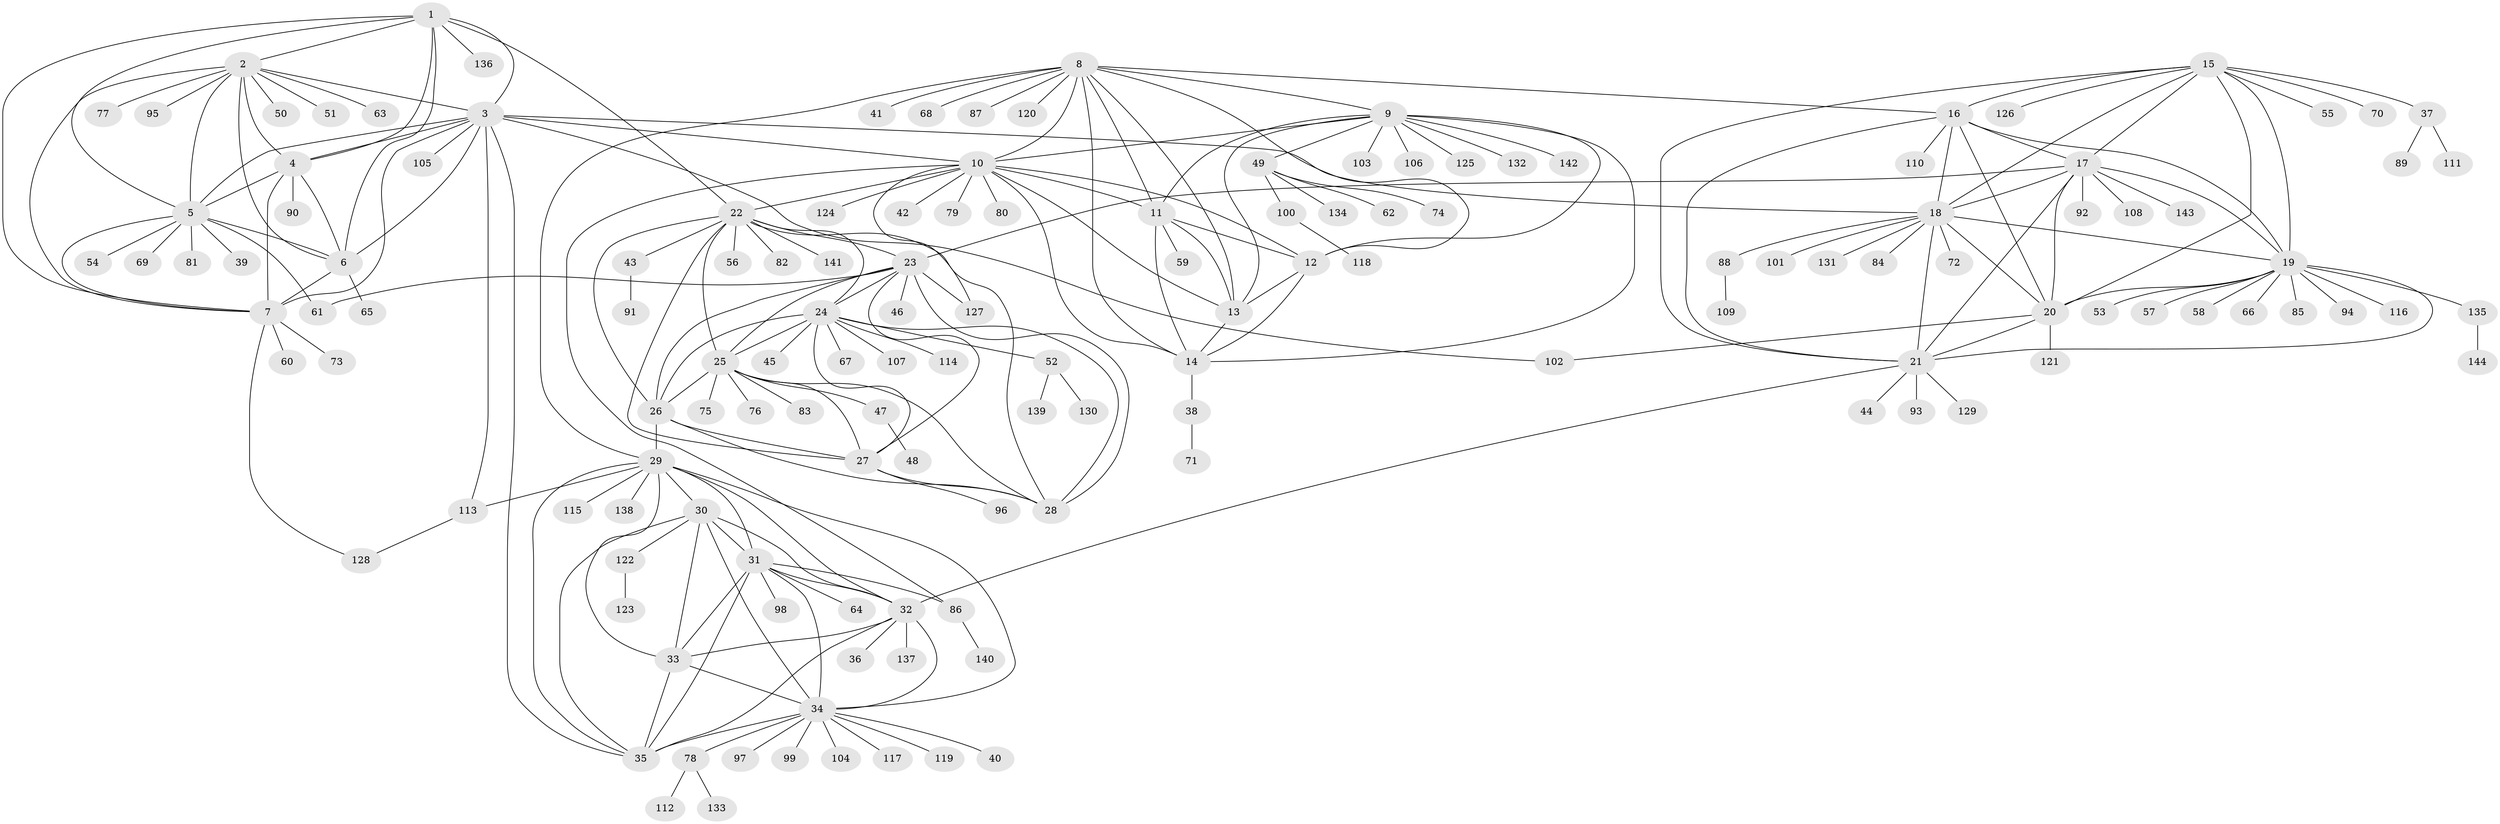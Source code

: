 // Generated by graph-tools (version 1.1) at 2025/54/03/09/25 04:54:41]
// undirected, 144 vertices, 230 edges
graph export_dot {
graph [start="1"]
  node [color=gray90,style=filled];
  1;
  2;
  3;
  4;
  5;
  6;
  7;
  8;
  9;
  10;
  11;
  12;
  13;
  14;
  15;
  16;
  17;
  18;
  19;
  20;
  21;
  22;
  23;
  24;
  25;
  26;
  27;
  28;
  29;
  30;
  31;
  32;
  33;
  34;
  35;
  36;
  37;
  38;
  39;
  40;
  41;
  42;
  43;
  44;
  45;
  46;
  47;
  48;
  49;
  50;
  51;
  52;
  53;
  54;
  55;
  56;
  57;
  58;
  59;
  60;
  61;
  62;
  63;
  64;
  65;
  66;
  67;
  68;
  69;
  70;
  71;
  72;
  73;
  74;
  75;
  76;
  77;
  78;
  79;
  80;
  81;
  82;
  83;
  84;
  85;
  86;
  87;
  88;
  89;
  90;
  91;
  92;
  93;
  94;
  95;
  96;
  97;
  98;
  99;
  100;
  101;
  102;
  103;
  104;
  105;
  106;
  107;
  108;
  109;
  110;
  111;
  112;
  113;
  114;
  115;
  116;
  117;
  118;
  119;
  120;
  121;
  122;
  123;
  124;
  125;
  126;
  127;
  128;
  129;
  130;
  131;
  132;
  133;
  134;
  135;
  136;
  137;
  138;
  139;
  140;
  141;
  142;
  143;
  144;
  1 -- 2;
  1 -- 3;
  1 -- 4;
  1 -- 5;
  1 -- 6;
  1 -- 7;
  1 -- 22;
  1 -- 136;
  2 -- 3;
  2 -- 4;
  2 -- 5;
  2 -- 6;
  2 -- 7;
  2 -- 50;
  2 -- 51;
  2 -- 63;
  2 -- 77;
  2 -- 95;
  3 -- 4;
  3 -- 5;
  3 -- 6;
  3 -- 7;
  3 -- 10;
  3 -- 18;
  3 -- 35;
  3 -- 102;
  3 -- 105;
  3 -- 113;
  4 -- 5;
  4 -- 6;
  4 -- 7;
  4 -- 90;
  5 -- 6;
  5 -- 7;
  5 -- 39;
  5 -- 54;
  5 -- 61;
  5 -- 69;
  5 -- 81;
  6 -- 7;
  6 -- 65;
  7 -- 60;
  7 -- 73;
  7 -- 128;
  8 -- 9;
  8 -- 10;
  8 -- 11;
  8 -- 12;
  8 -- 13;
  8 -- 14;
  8 -- 16;
  8 -- 29;
  8 -- 41;
  8 -- 68;
  8 -- 87;
  8 -- 120;
  9 -- 10;
  9 -- 11;
  9 -- 12;
  9 -- 13;
  9 -- 14;
  9 -- 49;
  9 -- 103;
  9 -- 106;
  9 -- 125;
  9 -- 132;
  9 -- 142;
  10 -- 11;
  10 -- 12;
  10 -- 13;
  10 -- 14;
  10 -- 22;
  10 -- 42;
  10 -- 79;
  10 -- 80;
  10 -- 86;
  10 -- 124;
  10 -- 127;
  11 -- 12;
  11 -- 13;
  11 -- 14;
  11 -- 59;
  12 -- 13;
  12 -- 14;
  13 -- 14;
  14 -- 38;
  15 -- 16;
  15 -- 17;
  15 -- 18;
  15 -- 19;
  15 -- 20;
  15 -- 21;
  15 -- 37;
  15 -- 55;
  15 -- 70;
  15 -- 126;
  16 -- 17;
  16 -- 18;
  16 -- 19;
  16 -- 20;
  16 -- 21;
  16 -- 110;
  17 -- 18;
  17 -- 19;
  17 -- 20;
  17 -- 21;
  17 -- 23;
  17 -- 92;
  17 -- 108;
  17 -- 143;
  18 -- 19;
  18 -- 20;
  18 -- 21;
  18 -- 72;
  18 -- 84;
  18 -- 88;
  18 -- 101;
  18 -- 131;
  19 -- 20;
  19 -- 21;
  19 -- 53;
  19 -- 57;
  19 -- 58;
  19 -- 66;
  19 -- 85;
  19 -- 94;
  19 -- 116;
  19 -- 135;
  20 -- 21;
  20 -- 102;
  20 -- 121;
  21 -- 32;
  21 -- 44;
  21 -- 93;
  21 -- 129;
  22 -- 23;
  22 -- 24;
  22 -- 25;
  22 -- 26;
  22 -- 27;
  22 -- 28;
  22 -- 43;
  22 -- 56;
  22 -- 82;
  22 -- 141;
  23 -- 24;
  23 -- 25;
  23 -- 26;
  23 -- 27;
  23 -- 28;
  23 -- 46;
  23 -- 61;
  23 -- 127;
  24 -- 25;
  24 -- 26;
  24 -- 27;
  24 -- 28;
  24 -- 45;
  24 -- 52;
  24 -- 67;
  24 -- 107;
  24 -- 114;
  25 -- 26;
  25 -- 27;
  25 -- 28;
  25 -- 47;
  25 -- 75;
  25 -- 76;
  25 -- 83;
  26 -- 27;
  26 -- 28;
  26 -- 29;
  27 -- 28;
  27 -- 96;
  29 -- 30;
  29 -- 31;
  29 -- 32;
  29 -- 33;
  29 -- 34;
  29 -- 35;
  29 -- 113;
  29 -- 115;
  29 -- 138;
  30 -- 31;
  30 -- 32;
  30 -- 33;
  30 -- 34;
  30 -- 35;
  30 -- 122;
  31 -- 32;
  31 -- 33;
  31 -- 34;
  31 -- 35;
  31 -- 64;
  31 -- 86;
  31 -- 98;
  32 -- 33;
  32 -- 34;
  32 -- 35;
  32 -- 36;
  32 -- 137;
  33 -- 34;
  33 -- 35;
  34 -- 35;
  34 -- 40;
  34 -- 78;
  34 -- 97;
  34 -- 99;
  34 -- 104;
  34 -- 117;
  34 -- 119;
  37 -- 89;
  37 -- 111;
  38 -- 71;
  43 -- 91;
  47 -- 48;
  49 -- 62;
  49 -- 74;
  49 -- 100;
  49 -- 134;
  52 -- 130;
  52 -- 139;
  78 -- 112;
  78 -- 133;
  86 -- 140;
  88 -- 109;
  100 -- 118;
  113 -- 128;
  122 -- 123;
  135 -- 144;
}
